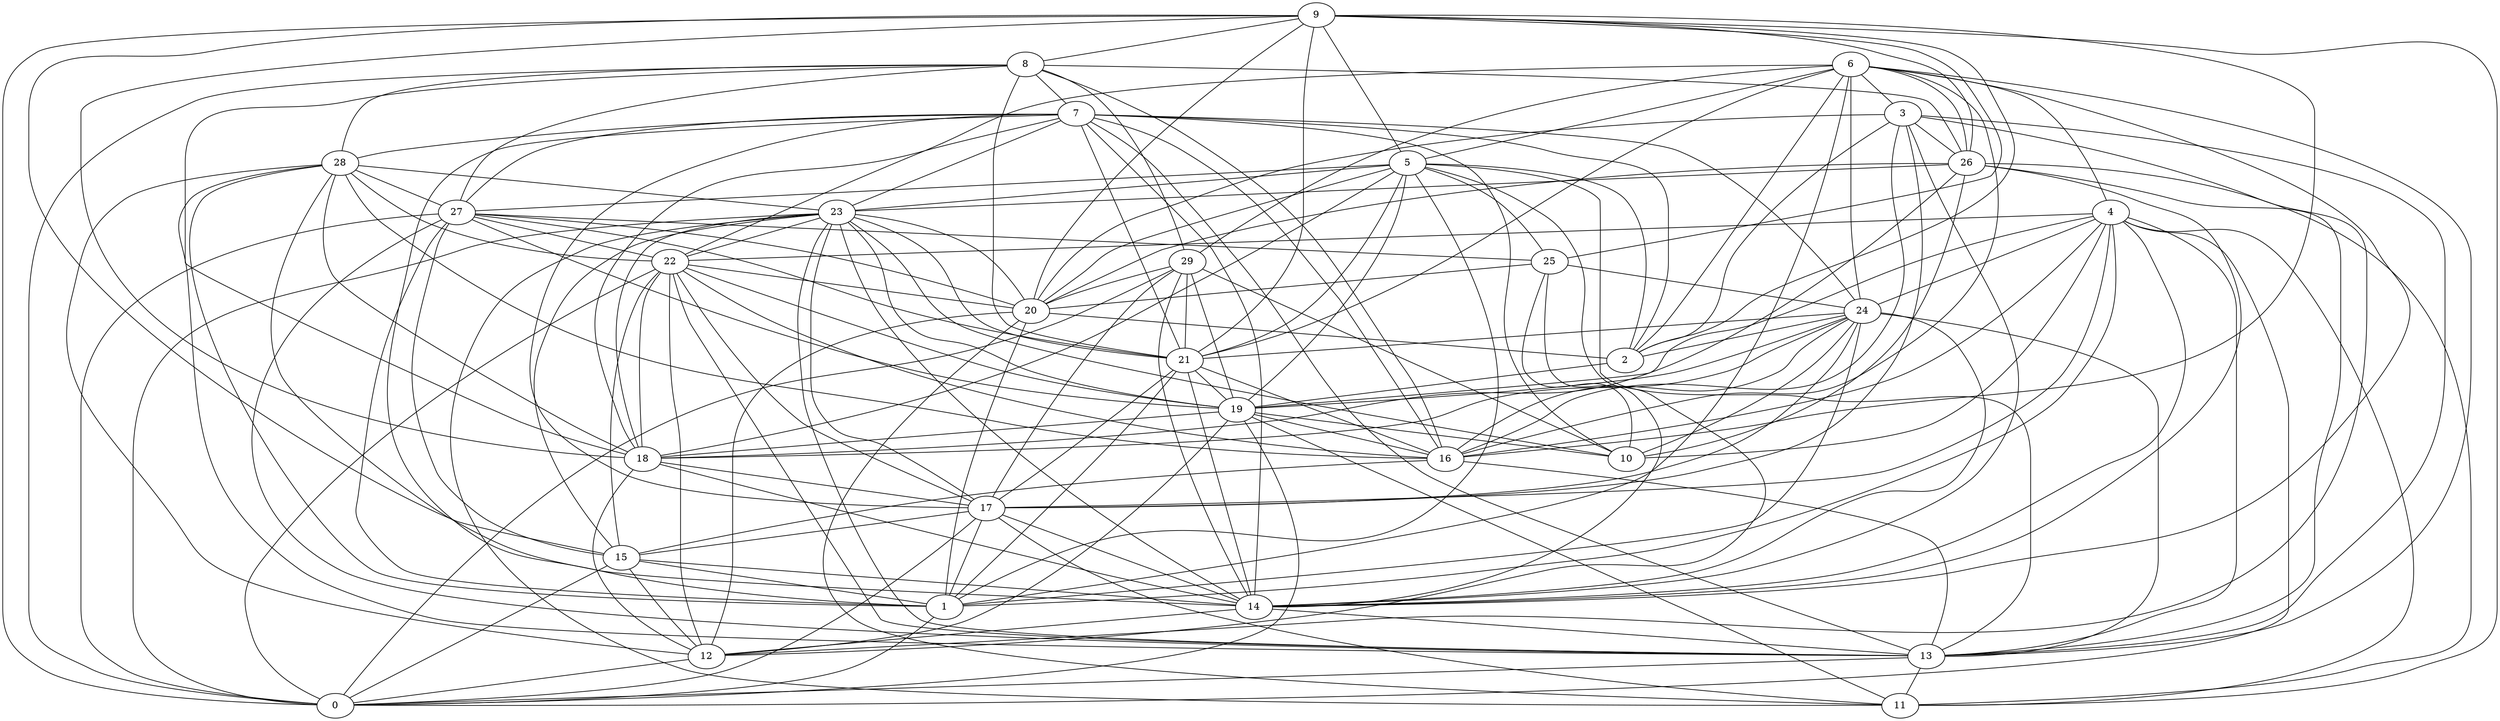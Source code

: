 digraph GG_graph {

subgraph G_graph {
edge [color = black]
"24" -> "16" [dir = none]
"24" -> "18" [dir = none]
"22" -> "12" [dir = none]
"22" -> "16" [dir = none]
"22" -> "0" [dir = none]
"22" -> "13" [dir = none]
"22" -> "18" [dir = none]
"9" -> "8" [dir = none]
"9" -> "18" [dir = none]
"9" -> "5" [dir = none]
"9" -> "26" [dir = none]
"9" -> "25" [dir = none]
"1" -> "0" [dir = none]
"15" -> "14" [dir = none]
"29" -> "21" [dir = none]
"29" -> "19" [dir = none]
"29" -> "20" [dir = none]
"19" -> "16" [dir = none]
"19" -> "0" [dir = none]
"19" -> "10" [dir = none]
"19" -> "11" [dir = none]
"28" -> "22" [dir = none]
"28" -> "13" [dir = none]
"28" -> "16" [dir = none]
"17" -> "15" [dir = none]
"17" -> "1" [dir = none]
"26" -> "13" [dir = none]
"26" -> "14" [dir = none]
"26" -> "11" [dir = none]
"27" -> "15" [dir = none]
"27" -> "19" [dir = none]
"27" -> "22" [dir = none]
"27" -> "20" [dir = none]
"27" -> "13" [dir = none]
"7" -> "10" [dir = none]
"7" -> "27" [dir = none]
"7" -> "17" [dir = none]
"7" -> "28" [dir = none]
"7" -> "21" [dir = none]
"7" -> "13" [dir = none]
"7" -> "2" [dir = none]
"4" -> "1" [dir = none]
"4" -> "24" [dir = none]
"4" -> "11" [dir = none]
"4" -> "19" [dir = none]
"4" -> "14" [dir = none]
"4" -> "16" [dir = none]
"20" -> "2" [dir = none]
"20" -> "12" [dir = none]
"18" -> "14" [dir = none]
"18" -> "17" [dir = none]
"6" -> "24" [dir = none]
"6" -> "26" [dir = none]
"6" -> "3" [dir = none]
"6" -> "1" [dir = none]
"6" -> "14" [dir = none]
"6" -> "22" [dir = none]
"3" -> "26" [dir = none]
"3" -> "2" [dir = none]
"3" -> "14" [dir = none]
"3" -> "13" [dir = none]
"16" -> "15" [dir = none]
"5" -> "20" [dir = none]
"5" -> "13" [dir = none]
"5" -> "21" [dir = none]
"5" -> "25" [dir = none]
"5" -> "23" [dir = none]
"5" -> "1" [dir = none]
"5" -> "12" [dir = none]
"5" -> "19" [dir = none]
"21" -> "17" [dir = none]
"21" -> "16" [dir = none]
"21" -> "19" [dir = none]
"21" -> "14" [dir = none]
"23" -> "22" [dir = none]
"23" -> "10" [dir = none]
"23" -> "0" [dir = none]
"23" -> "18" [dir = none]
"23" -> "19" [dir = none]
"23" -> "21" [dir = none]
"12" -> "0" [dir = none]
"25" -> "10" [dir = none]
"25" -> "24" [dir = none]
"25" -> "14" [dir = none]
"8" -> "0" [dir = none]
"8" -> "21" [dir = none]
"8" -> "16" [dir = none]
"29" -> "14" [dir = none]
"7" -> "18" [dir = none]
"22" -> "15" [dir = none]
"6" -> "5" [dir = none]
"2" -> "19" [dir = none]
"15" -> "0" [dir = none]
"24" -> "10" [dir = none]
"4" -> "10" [dir = none]
"16" -> "13" [dir = none]
"19" -> "18" [dir = none]
"8" -> "27" [dir = none]
"29" -> "10" [dir = none]
"26" -> "20" [dir = none]
"17" -> "11" [dir = none]
"17" -> "0" [dir = none]
"24" -> "13" [dir = none]
"23" -> "17" [dir = none]
"22" -> "20" [dir = none]
"9" -> "15" [dir = none]
"15" -> "1" [dir = none]
"13" -> "11" [dir = none]
"9" -> "21" [dir = none]
"14" -> "13" [dir = none]
"29" -> "0" [dir = none]
"20" -> "11" [dir = none]
"23" -> "13" [dir = none]
"15" -> "12" [dir = none]
"7" -> "23" [dir = none]
"14" -> "12" [dir = none]
"20" -> "1" [dir = none]
"9" -> "0" [dir = none]
"8" -> "29" [dir = none]
"6" -> "21" [dir = none]
"23" -> "11" [dir = none]
"27" -> "0" [dir = none]
"22" -> "17" [dir = none]
"6" -> "13" [dir = none]
"24" -> "21" [dir = none]
"4" -> "17" [dir = none]
"3" -> "12" [dir = none]
"28" -> "12" [dir = none]
"4" -> "0" [dir = none]
"4" -> "22" [dir = none]
"8" -> "26" [dir = none]
"9" -> "20" [dir = none]
"25" -> "20" [dir = none]
"9" -> "2" [dir = none]
"9" -> "16" [dir = none]
"7" -> "24" [dir = none]
"27" -> "25" [dir = none]
"26" -> "23" [dir = none]
"23" -> "20" [dir = none]
"5" -> "27" [dir = none]
"4" -> "13" [dir = none]
"27" -> "1" [dir = none]
"24" -> "19" [dir = none]
"18" -> "12" [dir = none]
"28" -> "27" [dir = none]
"19" -> "12" [dir = none]
"17" -> "14" [dir = none]
"3" -> "16" [dir = none]
"6" -> "4" [dir = none]
"27" -> "21" [dir = none]
"13" -> "0" [dir = none]
"8" -> "28" [dir = none]
"3" -> "20" [dir = none]
"3" -> "17" [dir = none]
"6" -> "16" [dir = none]
"24" -> "2" [dir = none]
"7" -> "14" [dir = none]
"28" -> "1" [dir = none]
"26" -> "10" [dir = none]
"23" -> "14" [dir = none]
"5" -> "2" [dir = none]
"24" -> "1" [dir = none]
"22" -> "19" [dir = none]
"26" -> "18" [dir = none]
"28" -> "23" [dir = none]
"9" -> "11" [dir = none]
"8" -> "7" [dir = none]
"28" -> "18" [dir = none]
"7" -> "16" [dir = none]
"21" -> "1" [dir = none]
"6" -> "2" [dir = none]
"8" -> "18" [dir = none]
"24" -> "14" [dir = none]
"24" -> "17" [dir = none]
"5" -> "18" [dir = none]
"23" -> "15" [dir = none]
"28" -> "14" [dir = none]
"29" -> "17" [dir = none]
"6" -> "29" [dir = none]
"7" -> "1" [dir = none]
}

}
